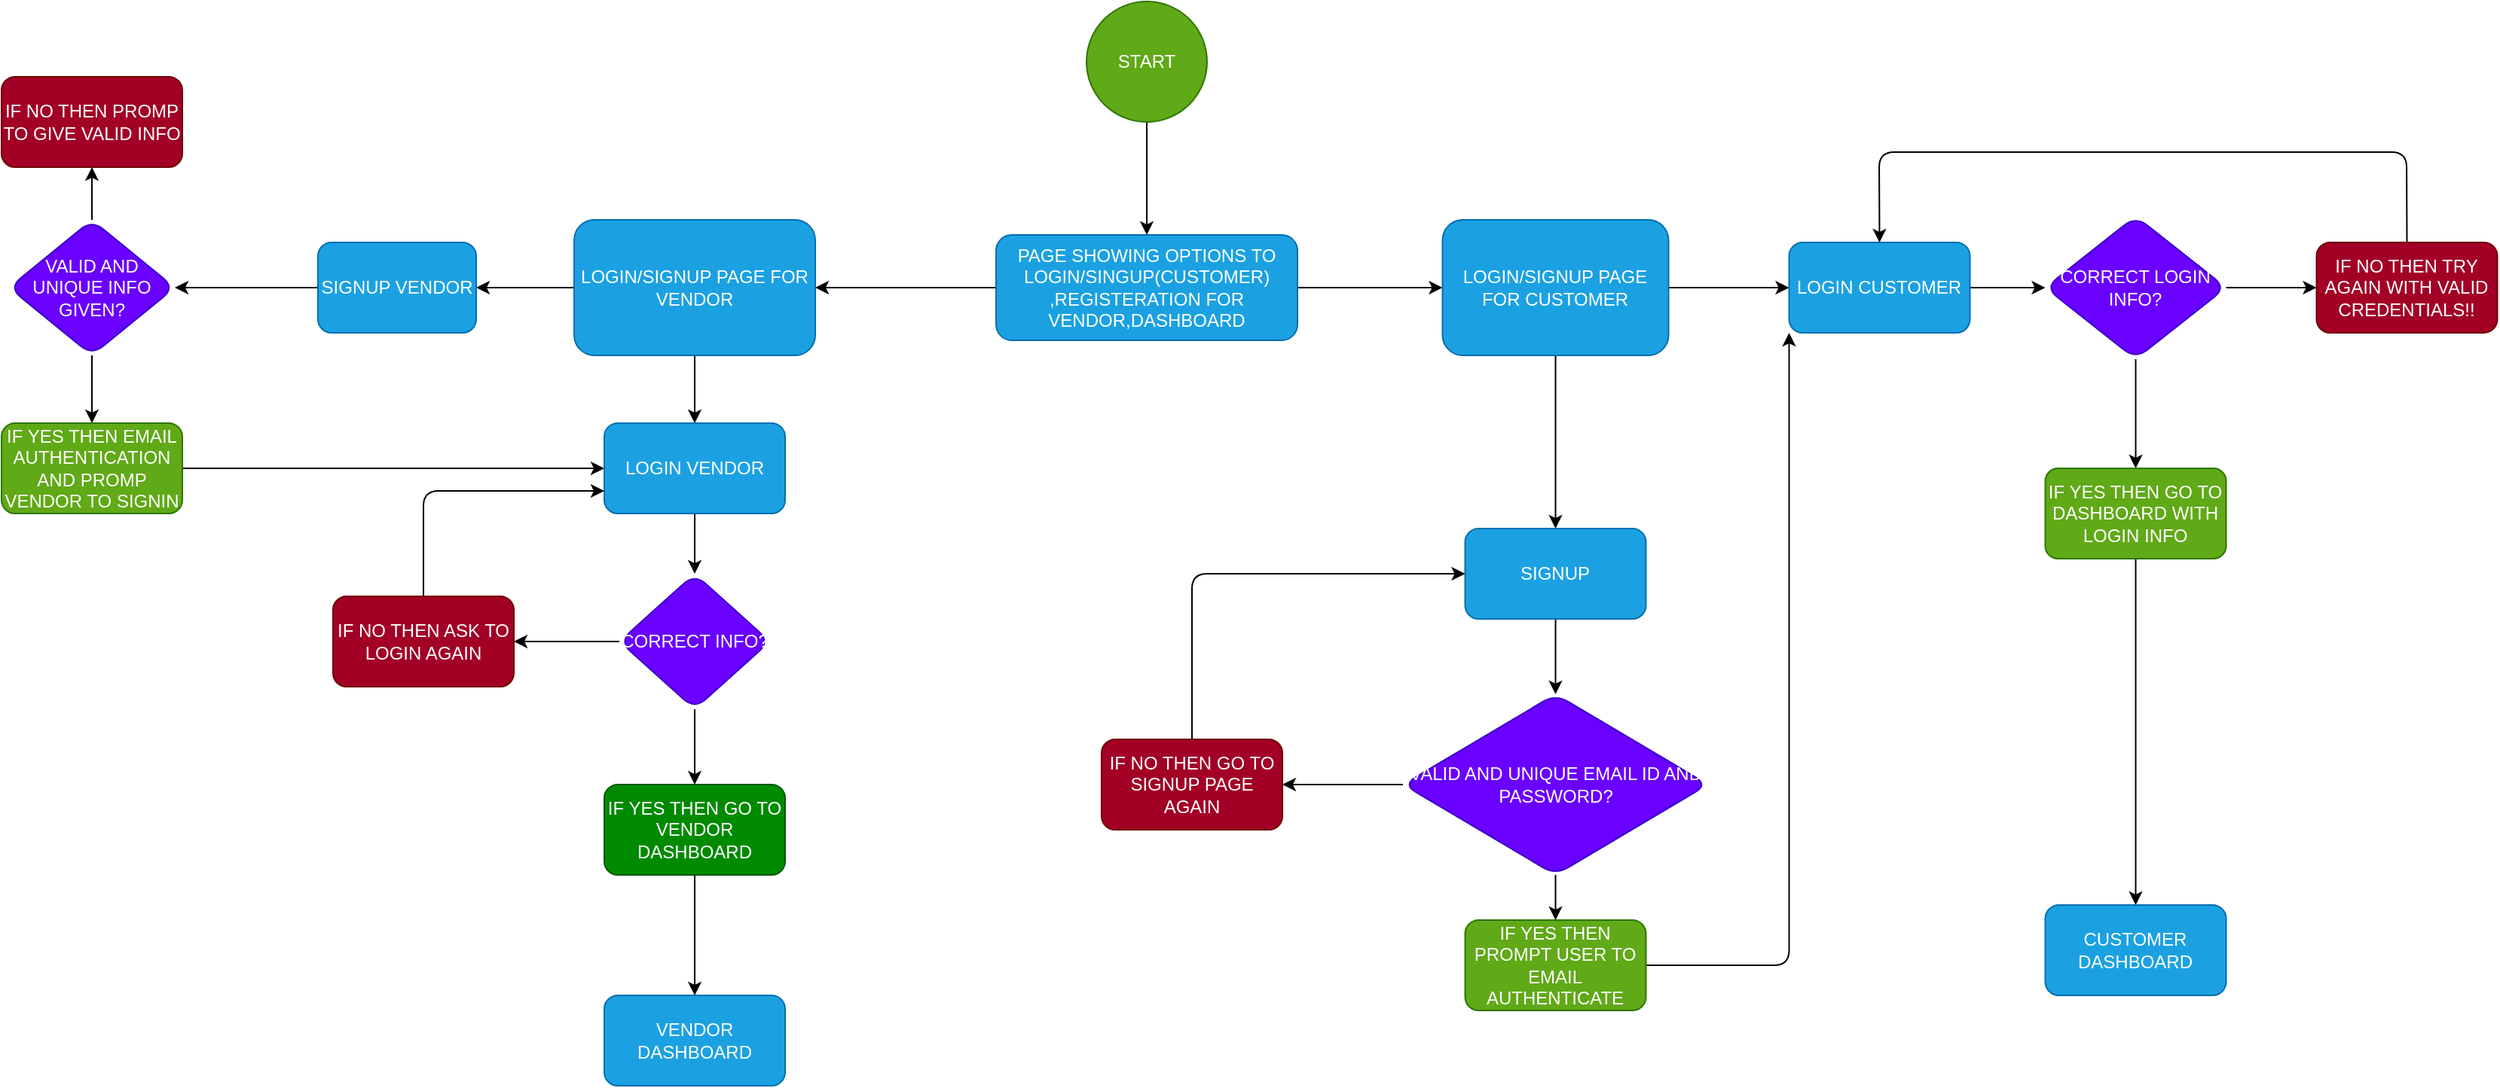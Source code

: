 <mxfile>
    <diagram id="HZ7KmJIYP0qGGPuHotTo" name="Page-1">
        <mxGraphModel dx="1923" dy="885" grid="1" gridSize="10" guides="1" tooltips="1" connect="1" arrows="1" fold="1" page="1" pageScale="1" pageWidth="850" pageHeight="1100" math="0" shadow="0">
            <root>
                <mxCell id="0"/>
                <mxCell id="1" parent="0"/>
                <mxCell id="9" value="" style="edgeStyle=none;html=1;fontFamily=Helvetica;" parent="1" target="3" edge="1">
                    <mxGeometry relative="1" as="geometry">
                        <mxPoint x="110.0" y="100" as="sourcePoint"/>
                    </mxGeometry>
                </mxCell>
                <mxCell id="5" value="" style="edgeStyle=none;html=1;fontFamily=Helvetica;" parent="1" source="3" target="4" edge="1">
                    <mxGeometry relative="1" as="geometry"/>
                </mxCell>
                <mxCell id="83" style="edgeStyle=none;html=1;exitX=0;exitY=0.5;exitDx=0;exitDy=0;entryX=1;entryY=0.5;entryDx=0;entryDy=0;" edge="1" parent="1" source="3" target="6">
                    <mxGeometry relative="1" as="geometry"/>
                </mxCell>
                <mxCell id="3" value="PAGE SHOWING OPTIONS TO LOGIN/SINGUP(CUSTOMER)&lt;br&gt;,REGISTERATION FOR VENDOR,DASHBOARD" style="rounded=1;whiteSpace=wrap;html=1;fontFamily=Helvetica;fillColor=#1ba1e2;fontColor=#ffffff;strokeColor=#006EAF;" parent="1" vertex="1">
                    <mxGeometry x="10" y="175" width="200" height="70" as="geometry"/>
                </mxCell>
                <mxCell id="13" value="" style="edgeStyle=none;html=1;fontFamily=Helvetica;" parent="1" source="4" target="12" edge="1">
                    <mxGeometry relative="1" as="geometry"/>
                </mxCell>
                <mxCell id="15" value="" style="edgeStyle=none;html=1;fontFamily=Helvetica;" parent="1" source="4" target="14" edge="1">
                    <mxGeometry relative="1" as="geometry"/>
                </mxCell>
                <mxCell id="4" value="LOGIN/SIGNUP PAGE FOR CUSTOMER" style="whiteSpace=wrap;html=1;fillColor=#1ba1e2;strokeColor=#006EAF;fontColor=#ffffff;rounded=1;" parent="1" vertex="1">
                    <mxGeometry x="306.25" y="165" width="150" height="90" as="geometry"/>
                </mxCell>
                <mxCell id="60" value="" style="edgeStyle=none;html=1;" edge="1" parent="1" source="6" target="59">
                    <mxGeometry relative="1" as="geometry"/>
                </mxCell>
                <mxCell id="63" value="" style="edgeStyle=none;html=1;" edge="1" parent="1" source="6" target="62">
                    <mxGeometry relative="1" as="geometry"/>
                </mxCell>
                <mxCell id="6" value="LOGIN/SIGNUP PAGE FOR VENDOR" style="whiteSpace=wrap;html=1;fillColor=#1ba1e2;strokeColor=#006EAF;fontColor=#ffffff;rounded=1;" parent="1" vertex="1">
                    <mxGeometry x="-270" y="165" width="160" height="90" as="geometry"/>
                </mxCell>
                <mxCell id="19" value="" style="edgeStyle=none;html=1;fontFamily=Helvetica;" parent="1" source="12" target="18" edge="1">
                    <mxGeometry relative="1" as="geometry"/>
                </mxCell>
                <mxCell id="12" value="LOGIN CUSTOMER" style="whiteSpace=wrap;html=1;fillColor=#1ba1e2;strokeColor=#006EAF;fontColor=#ffffff;rounded=1;" parent="1" vertex="1">
                    <mxGeometry x="536.25" y="180" width="120" height="60" as="geometry"/>
                </mxCell>
                <mxCell id="31" value="" style="edgeStyle=none;html=1;fontFamily=Helvetica;" parent="1" source="14" target="30" edge="1">
                    <mxGeometry relative="1" as="geometry"/>
                </mxCell>
                <mxCell id="14" value="SIGNUP" style="whiteSpace=wrap;html=1;fillColor=#1ba1e2;strokeColor=#006EAF;fontColor=#ffffff;rounded=1;" parent="1" vertex="1">
                    <mxGeometry x="321.25" y="370" width="120" height="60" as="geometry"/>
                </mxCell>
                <mxCell id="21" value="" style="edgeStyle=none;html=1;fontFamily=Helvetica;" parent="1" source="18" target="20" edge="1">
                    <mxGeometry relative="1" as="geometry"/>
                </mxCell>
                <mxCell id="25" value="" style="edgeStyle=none;html=1;fontFamily=Helvetica;" parent="1" source="18" target="24" edge="1">
                    <mxGeometry relative="1" as="geometry"/>
                </mxCell>
                <mxCell id="18" value="CORRECT LOGIN INFO?" style="rhombus;whiteSpace=wrap;html=1;fillColor=#6a00ff;strokeColor=#3700CC;fontColor=#ffffff;rounded=1;" parent="1" vertex="1">
                    <mxGeometry x="706.25" y="162.5" width="120" height="95" as="geometry"/>
                </mxCell>
                <mxCell id="80" style="edgeStyle=none;html=1;exitX=0.5;exitY=1;exitDx=0;exitDy=0;entryX=0.5;entryY=0;entryDx=0;entryDy=0;" edge="1" parent="1" source="20" target="56">
                    <mxGeometry relative="1" as="geometry"/>
                </mxCell>
                <mxCell id="20" value="IF YES THEN GO TO DASHBOARD WITH LOGIN INFO" style="whiteSpace=wrap;html=1;fillColor=#60a917;strokeColor=#2D7600;fontColor=#ffffff;rounded=1;arcSize=14;" parent="1" vertex="1">
                    <mxGeometry x="706.25" y="330" width="120" height="60" as="geometry"/>
                </mxCell>
                <mxCell id="82" style="edgeStyle=none;html=1;exitX=0.5;exitY=0;exitDx=0;exitDy=0;entryX=0.5;entryY=0;entryDx=0;entryDy=0;" edge="1" parent="1" source="24" target="12">
                    <mxGeometry relative="1" as="geometry">
                        <Array as="points">
                            <mxPoint x="946" y="120"/>
                            <mxPoint x="596" y="120"/>
                        </Array>
                    </mxGeometry>
                </mxCell>
                <mxCell id="24" value="IF NO THEN TRY AGAIN WITH VALID CREDENTIALS!!" style="whiteSpace=wrap;html=1;fillColor=#a20025;strokeColor=#6F0000;fontColor=#ffffff;rounded=1;" parent="1" vertex="1">
                    <mxGeometry x="886.25" y="180" width="120" height="60" as="geometry"/>
                </mxCell>
                <mxCell id="36" value="" style="edgeStyle=none;html=1;fontFamily=Helvetica;fontColor=default;" parent="1" source="30" target="35" edge="1">
                    <mxGeometry relative="1" as="geometry"/>
                </mxCell>
                <mxCell id="41" value="" style="edgeStyle=none;html=1;fontFamily=Helvetica;fontColor=default;" parent="1" source="30" target="40" edge="1">
                    <mxGeometry relative="1" as="geometry"/>
                </mxCell>
                <mxCell id="30" value="VALID AND UNIQUE EMAIL ID AND PASSWORD?" style="rhombus;whiteSpace=wrap;html=1;fillColor=#6a00ff;strokeColor=#3700CC;fontColor=#ffffff;rounded=1;labelBackgroundColor=none;" parent="1" vertex="1">
                    <mxGeometry x="280" y="480" width="202.5" height="120" as="geometry"/>
                </mxCell>
                <mxCell id="37" style="edgeStyle=none;html=1;exitX=1;exitY=0.5;exitDx=0;exitDy=0;entryX=0;entryY=1;entryDx=0;entryDy=0;fontFamily=Helvetica;fontColor=default;" parent="1" source="35" target="12" edge="1">
                    <mxGeometry relative="1" as="geometry">
                        <Array as="points">
                            <mxPoint x="536.25" y="660"/>
                            <mxPoint x="536.25" y="500"/>
                        </Array>
                    </mxGeometry>
                </mxCell>
                <mxCell id="35" value="IF YES THEN PROMPT USER TO EMAIL AUTHENTICATE" style="whiteSpace=wrap;html=1;fillColor=#60a917;strokeColor=#2D7600;rounded=1;labelBackgroundColor=none;fontColor=#ffffff;" parent="1" vertex="1">
                    <mxGeometry x="321.25" y="630" width="120" height="60" as="geometry"/>
                </mxCell>
                <mxCell id="81" style="edgeStyle=none;html=1;exitX=0.5;exitY=0;exitDx=0;exitDy=0;entryX=0;entryY=0.5;entryDx=0;entryDy=0;" edge="1" parent="1" source="40" target="14">
                    <mxGeometry relative="1" as="geometry">
                        <Array as="points">
                            <mxPoint x="140" y="400"/>
                        </Array>
                    </mxGeometry>
                </mxCell>
                <mxCell id="40" value="IF NO THEN GO TO SIGNUP PAGE AGAIN" style="whiteSpace=wrap;html=1;fillColor=#a20025;strokeColor=#6F0000;rounded=1;labelBackgroundColor=none;fontColor=#ffffff;" parent="1" vertex="1">
                    <mxGeometry x="80" y="510" width="120" height="60" as="geometry"/>
                </mxCell>
                <mxCell id="50" value="" style="edgeStyle=none;html=1;fontFamily=Helvetica;fontColor=default;" parent="1" source="47" target="49" edge="1">
                    <mxGeometry relative="1" as="geometry"/>
                </mxCell>
                <mxCell id="53" value="" style="edgeStyle=none;html=1;fontFamily=Helvetica;fontColor=default;" parent="1" source="47" target="52" edge="1">
                    <mxGeometry relative="1" as="geometry"/>
                </mxCell>
                <mxCell id="47" value="VALID AND UNIQUE INFO GIVEN?" style="rhombus;whiteSpace=wrap;html=1;fillColor=#6a00ff;strokeColor=#3700CC;fontColor=#ffffff;rounded=1;" parent="1" vertex="1">
                    <mxGeometry x="-645" y="165" width="110" height="90" as="geometry"/>
                </mxCell>
                <mxCell id="49" value="IF NO THEN PROMP TO GIVE VALID INFO" style="whiteSpace=wrap;html=1;fillColor=#a20025;strokeColor=#6F0000;fontColor=#ffffff;rounded=1;" parent="1" vertex="1">
                    <mxGeometry x="-650" y="70" width="120" height="60" as="geometry"/>
                </mxCell>
                <mxCell id="64" style="edgeStyle=none;html=1;exitX=1;exitY=0.5;exitDx=0;exitDy=0;" edge="1" parent="1" source="52" target="62">
                    <mxGeometry relative="1" as="geometry"/>
                </mxCell>
                <mxCell id="52" value="IF YES THEN EMAIL AUTHENTICATION AND PROMP VENDOR TO SIGNIN" style="whiteSpace=wrap;html=1;fillColor=#60a917;strokeColor=#2D7600;fontColor=#ffffff;rounded=1;" parent="1" vertex="1">
                    <mxGeometry x="-650" y="300" width="120" height="60" as="geometry"/>
                </mxCell>
                <mxCell id="54" value="VENDOR DASHBOARD" style="whiteSpace=wrap;html=1;fillColor=#1ba1e2;strokeColor=#006EAF;fontColor=#ffffff;rounded=1;" parent="1" vertex="1">
                    <mxGeometry x="-250" y="680" width="120" height="60" as="geometry"/>
                </mxCell>
                <mxCell id="56" value="CUSTOMER DASHBOARD" style="whiteSpace=wrap;html=1;fillColor=#1ba1e2;strokeColor=#006EAF;fontColor=#ffffff;rounded=1;" parent="1" vertex="1">
                    <mxGeometry x="706.25" y="620" width="120" height="60" as="geometry"/>
                </mxCell>
                <mxCell id="61" style="edgeStyle=none;html=1;exitX=0;exitY=0.5;exitDx=0;exitDy=0;" edge="1" parent="1" source="59" target="47">
                    <mxGeometry relative="1" as="geometry"/>
                </mxCell>
                <mxCell id="59" value="SIGNUP VENDOR" style="whiteSpace=wrap;html=1;fillColor=#1ba1e2;strokeColor=#006EAF;fontColor=#ffffff;rounded=1;" vertex="1" parent="1">
                    <mxGeometry x="-440" y="180" width="105" height="60" as="geometry"/>
                </mxCell>
                <mxCell id="67" value="" style="edgeStyle=none;html=1;" edge="1" parent="1" source="62" target="66">
                    <mxGeometry relative="1" as="geometry"/>
                </mxCell>
                <mxCell id="62" value="LOGIN VENDOR" style="whiteSpace=wrap;html=1;fillColor=#1ba1e2;strokeColor=#006EAF;fontColor=#ffffff;rounded=1;" vertex="1" parent="1">
                    <mxGeometry x="-250" y="300" width="120" height="60" as="geometry"/>
                </mxCell>
                <mxCell id="70" value="" style="edgeStyle=none;html=1;" edge="1" parent="1" source="66" target="69">
                    <mxGeometry relative="1" as="geometry"/>
                </mxCell>
                <mxCell id="75" value="" style="edgeStyle=none;html=1;" edge="1" parent="1" source="66" target="74">
                    <mxGeometry relative="1" as="geometry"/>
                </mxCell>
                <mxCell id="66" value="CORRECT INFO?" style="rhombus;whiteSpace=wrap;html=1;fillColor=#6a00ff;strokeColor=#3700CC;fontColor=#ffffff;rounded=1;" vertex="1" parent="1">
                    <mxGeometry x="-240" y="400" width="100" height="90" as="geometry"/>
                </mxCell>
                <mxCell id="71" style="edgeStyle=none;html=1;exitX=0.5;exitY=0;exitDx=0;exitDy=0;entryX=0;entryY=0.75;entryDx=0;entryDy=0;" edge="1" parent="1" source="69" target="62">
                    <mxGeometry relative="1" as="geometry">
                        <Array as="points">
                            <mxPoint x="-370" y="345"/>
                        </Array>
                    </mxGeometry>
                </mxCell>
                <mxCell id="69" value="IF NO THEN ASK TO LOGIN AGAIN" style="whiteSpace=wrap;html=1;fillColor=#a20025;strokeColor=#6F0000;fontColor=#ffffff;rounded=1;" vertex="1" parent="1">
                    <mxGeometry x="-430" y="415" width="120" height="60" as="geometry"/>
                </mxCell>
                <mxCell id="76" style="edgeStyle=none;html=1;exitX=0.5;exitY=1;exitDx=0;exitDy=0;entryX=0.5;entryY=0;entryDx=0;entryDy=0;" edge="1" parent="1" source="74" target="54">
                    <mxGeometry relative="1" as="geometry"/>
                </mxCell>
                <mxCell id="74" value="IF YES THEN GO TO VENDOR DASHBOARD" style="whiteSpace=wrap;html=1;fillColor=#008a00;strokeColor=#005700;fontColor=#ffffff;rounded=1;" vertex="1" parent="1">
                    <mxGeometry x="-250" y="540" width="120" height="60" as="geometry"/>
                </mxCell>
                <mxCell id="84" value="START" style="ellipse;whiteSpace=wrap;html=1;aspect=fixed;fillColor=#60a917;fontColor=#ffffff;strokeColor=#2D7600;" vertex="1" parent="1">
                    <mxGeometry x="70" y="20" width="80" height="80" as="geometry"/>
                </mxCell>
            </root>
        </mxGraphModel>
    </diagram>
</mxfile>